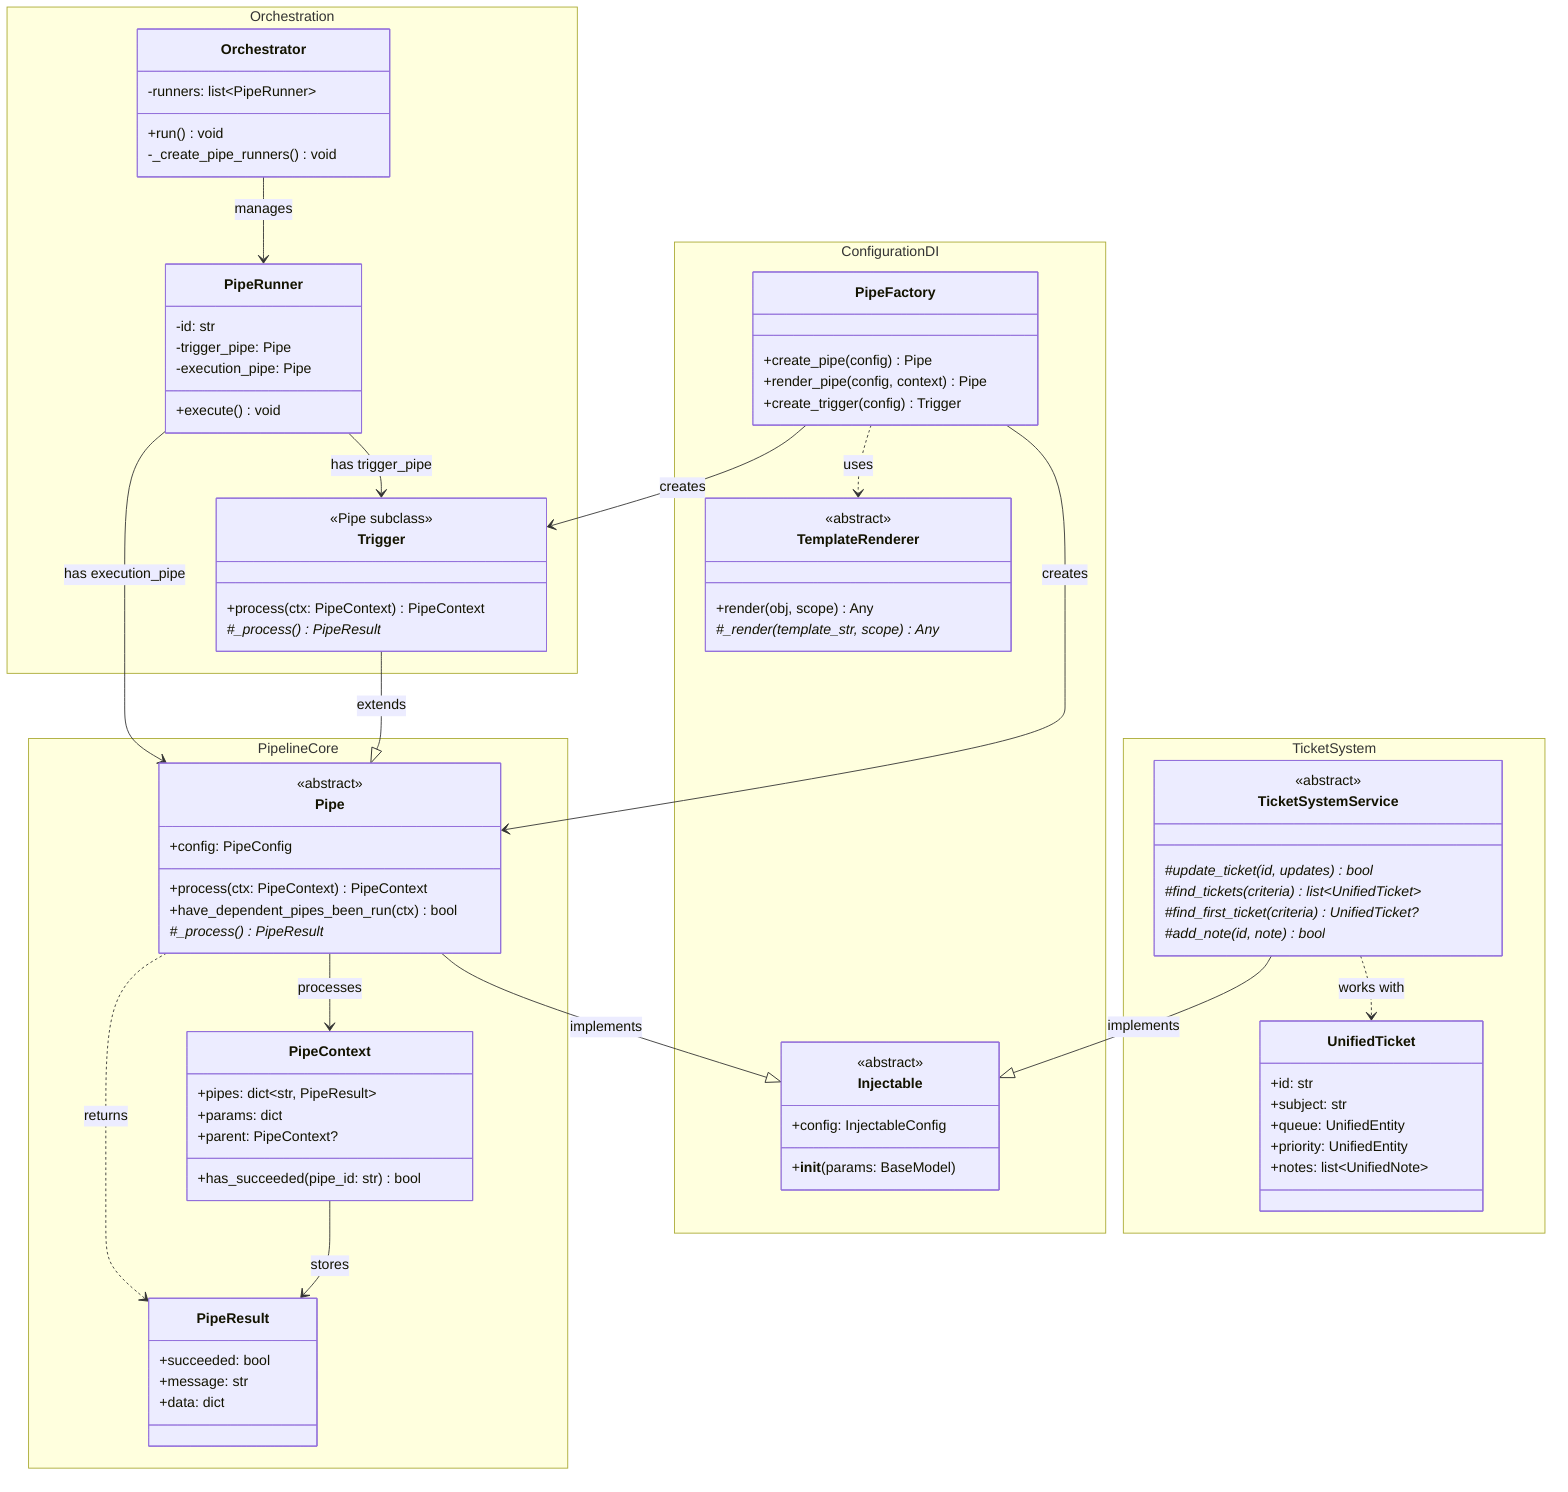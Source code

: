 classDiagram
    %% ===================== PIPELINE CORE =====================
    namespace PipelineCore {
        class Pipe {
            <<abstract>>
            +config: PipeConfig
            +process(ctx: PipeContext) PipeContext
            +have_dependent_pipes_been_run(ctx) bool
            #_process()* PipeResult
        }

        class PipeContext {
            +pipes: dict~str, PipeResult~
            +params: dict
            +parent: PipeContext?
            +has_succeeded(pipe_id: str) bool
        }

        class PipeResult {
            +succeeded: bool
            +message: str
            +data: dict
        }
    }

    %% ===================== CONFIGURATION & DI =====================
    namespace ConfigurationDI {
        class Injectable {
            <<abstract>>
            +config: InjectableConfig
            +__init__(params: BaseModel)
        }

        class PipeFactory {
            +create_pipe(config) Pipe
            +render_pipe(config, context) Pipe
            +create_trigger(config) Trigger
        }

        class TemplateRenderer {
            <<abstract>>
            +render(obj, scope) Any
            #_render(template_str, scope)* Any
        }
    }

    %% ===================== ORCHESTRATION =====================
    namespace Orchestration {
        class Orchestrator {
            -runners: list~PipeRunner~
            +run() void
            -_create_pipe_runners() void
        }

        class PipeRunner {
            -id: str
            -trigger_pipe: Pipe
            -execution_pipe: Pipe
            +execute() void
        }

        class Trigger {
            <<Pipe subclass>>
            +process(ctx: PipeContext) PipeContext
            #_process()* PipeResult
        }
    }

    %% ===================== TICKET SYSTEM INTEGRATION =====================
    namespace TicketSystem {
        class TicketSystemService {
            <<abstract>>
            #update_ticket(id, updates)* bool
            #find_tickets(criteria)* list~UnifiedTicket~
            #find_first_ticket(criteria)* UnifiedTicket?
            #add_note(id, note)* bool
        }

        class UnifiedTicket {
            +id: str
            +subject: str
            +queue: UnifiedEntity
            +priority: UnifiedEntity
            +notes: list~UnifiedNote~
        }
    }

    %% ===================== RELATIONSHIPS =====================

    %% Pipeline Core
    Pipe --> PipeContext : processes
    PipeContext --> PipeResult : stores
    Pipe ..> PipeResult : returns

    %% Configuration & DI
    Pipe --|> Injectable : implements
    TicketSystemService --|> Injectable : implements
    Trigger --|> Pipe : extends
    PipeFactory --> Pipe : creates
    PipeFactory --> Trigger : creates
    PipeFactory ..> TemplateRenderer : uses

    %% Orchestration
    Orchestrator --> PipeRunner : manages
    PipeRunner --> Trigger : has trigger_pipe
    PipeRunner --> Pipe : has execution_pipe

    %% Ticket System
    TicketSystemService ..> UnifiedTicket : works with

    %% ===================== NOTES =====================